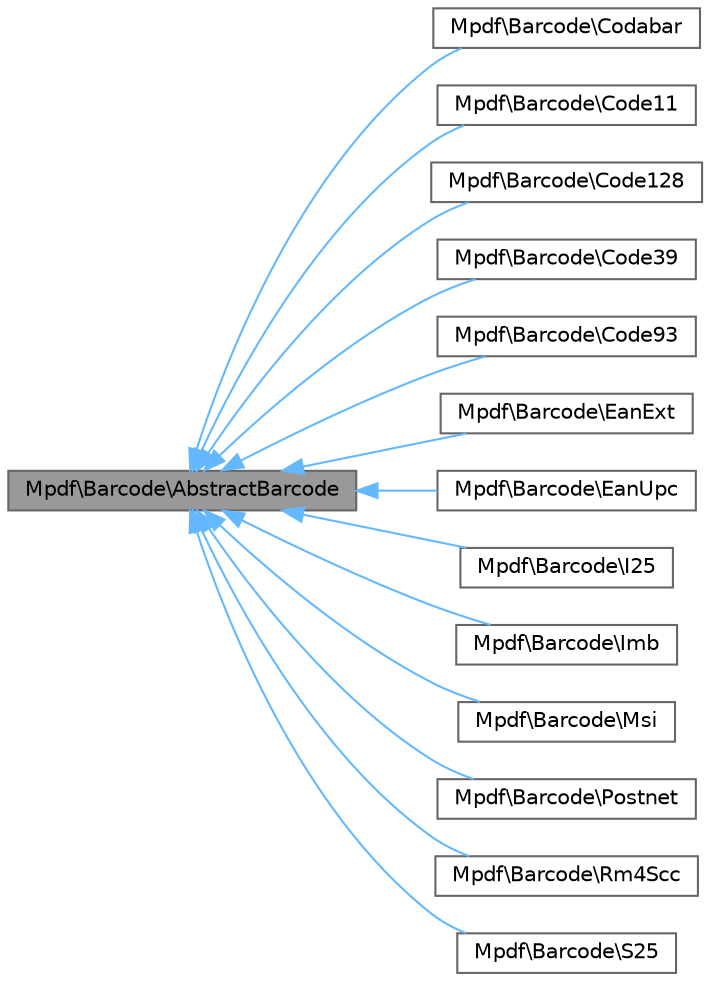digraph "Mpdf\Barcode\AbstractBarcode"
{
 // LATEX_PDF_SIZE
  bgcolor="transparent";
  edge [fontname=Helvetica,fontsize=10,labelfontname=Helvetica,labelfontsize=10];
  node [fontname=Helvetica,fontsize=10,shape=box,height=0.2,width=0.4];
  rankdir="LR";
  Node1 [id="Node000001",label="Mpdf\\Barcode\\AbstractBarcode",height=0.2,width=0.4,color="gray40", fillcolor="grey60", style="filled", fontcolor="black",tooltip=" "];
  Node1 -> Node2 [id="edge1_Node000001_Node000002",dir="back",color="steelblue1",style="solid",tooltip=" "];
  Node2 [id="Node000002",label="Mpdf\\Barcode\\Codabar",height=0.2,width=0.4,color="gray40", fillcolor="white", style="filled",URL="$classMpdf_1_1Barcode_1_1Codabar.html",tooltip=" "];
  Node1 -> Node3 [id="edge2_Node000001_Node000003",dir="back",color="steelblue1",style="solid",tooltip=" "];
  Node3 [id="Node000003",label="Mpdf\\Barcode\\Code11",height=0.2,width=0.4,color="gray40", fillcolor="white", style="filled",URL="$classMpdf_1_1Barcode_1_1Code11.html",tooltip=" "];
  Node1 -> Node4 [id="edge3_Node000001_Node000004",dir="back",color="steelblue1",style="solid",tooltip=" "];
  Node4 [id="Node000004",label="Mpdf\\Barcode\\Code128",height=0.2,width=0.4,color="gray40", fillcolor="white", style="filled",URL="$classMpdf_1_1Barcode_1_1Code128.html",tooltip=" "];
  Node1 -> Node5 [id="edge4_Node000001_Node000005",dir="back",color="steelblue1",style="solid",tooltip=" "];
  Node5 [id="Node000005",label="Mpdf\\Barcode\\Code39",height=0.2,width=0.4,color="gray40", fillcolor="white", style="filled",URL="$classMpdf_1_1Barcode_1_1Code39.html",tooltip=" "];
  Node1 -> Node6 [id="edge5_Node000001_Node000006",dir="back",color="steelblue1",style="solid",tooltip=" "];
  Node6 [id="Node000006",label="Mpdf\\Barcode\\Code93",height=0.2,width=0.4,color="gray40", fillcolor="white", style="filled",URL="$classMpdf_1_1Barcode_1_1Code93.html",tooltip=" "];
  Node1 -> Node7 [id="edge6_Node000001_Node000007",dir="back",color="steelblue1",style="solid",tooltip=" "];
  Node7 [id="Node000007",label="Mpdf\\Barcode\\EanExt",height=0.2,width=0.4,color="gray40", fillcolor="white", style="filled",URL="$classMpdf_1_1Barcode_1_1EanExt.html",tooltip=" "];
  Node1 -> Node8 [id="edge7_Node000001_Node000008",dir="back",color="steelblue1",style="solid",tooltip=" "];
  Node8 [id="Node000008",label="Mpdf\\Barcode\\EanUpc",height=0.2,width=0.4,color="gray40", fillcolor="white", style="filled",URL="$classMpdf_1_1Barcode_1_1EanUpc.html",tooltip=" "];
  Node1 -> Node9 [id="edge8_Node000001_Node000009",dir="back",color="steelblue1",style="solid",tooltip=" "];
  Node9 [id="Node000009",label="Mpdf\\Barcode\\I25",height=0.2,width=0.4,color="gray40", fillcolor="white", style="filled",URL="$classMpdf_1_1Barcode_1_1I25.html",tooltip=" "];
  Node1 -> Node10 [id="edge9_Node000001_Node000010",dir="back",color="steelblue1",style="solid",tooltip=" "];
  Node10 [id="Node000010",label="Mpdf\\Barcode\\Imb",height=0.2,width=0.4,color="gray40", fillcolor="white", style="filled",URL="$classMpdf_1_1Barcode_1_1Imb.html",tooltip=" "];
  Node1 -> Node11 [id="edge10_Node000001_Node000011",dir="back",color="steelblue1",style="solid",tooltip=" "];
  Node11 [id="Node000011",label="Mpdf\\Barcode\\Msi",height=0.2,width=0.4,color="gray40", fillcolor="white", style="filled",URL="$classMpdf_1_1Barcode_1_1Msi.html",tooltip=" "];
  Node1 -> Node12 [id="edge11_Node000001_Node000012",dir="back",color="steelblue1",style="solid",tooltip=" "];
  Node12 [id="Node000012",label="Mpdf\\Barcode\\Postnet",height=0.2,width=0.4,color="gray40", fillcolor="white", style="filled",URL="$classMpdf_1_1Barcode_1_1Postnet.html",tooltip=" "];
  Node1 -> Node13 [id="edge12_Node000001_Node000013",dir="back",color="steelblue1",style="solid",tooltip=" "];
  Node13 [id="Node000013",label="Mpdf\\Barcode\\Rm4Scc",height=0.2,width=0.4,color="gray40", fillcolor="white", style="filled",URL="$classMpdf_1_1Barcode_1_1Rm4Scc.html",tooltip=" "];
  Node1 -> Node14 [id="edge13_Node000001_Node000014",dir="back",color="steelblue1",style="solid",tooltip=" "];
  Node14 [id="Node000014",label="Mpdf\\Barcode\\S25",height=0.2,width=0.4,color="gray40", fillcolor="white", style="filled",URL="$classMpdf_1_1Barcode_1_1S25.html",tooltip=" "];
}
